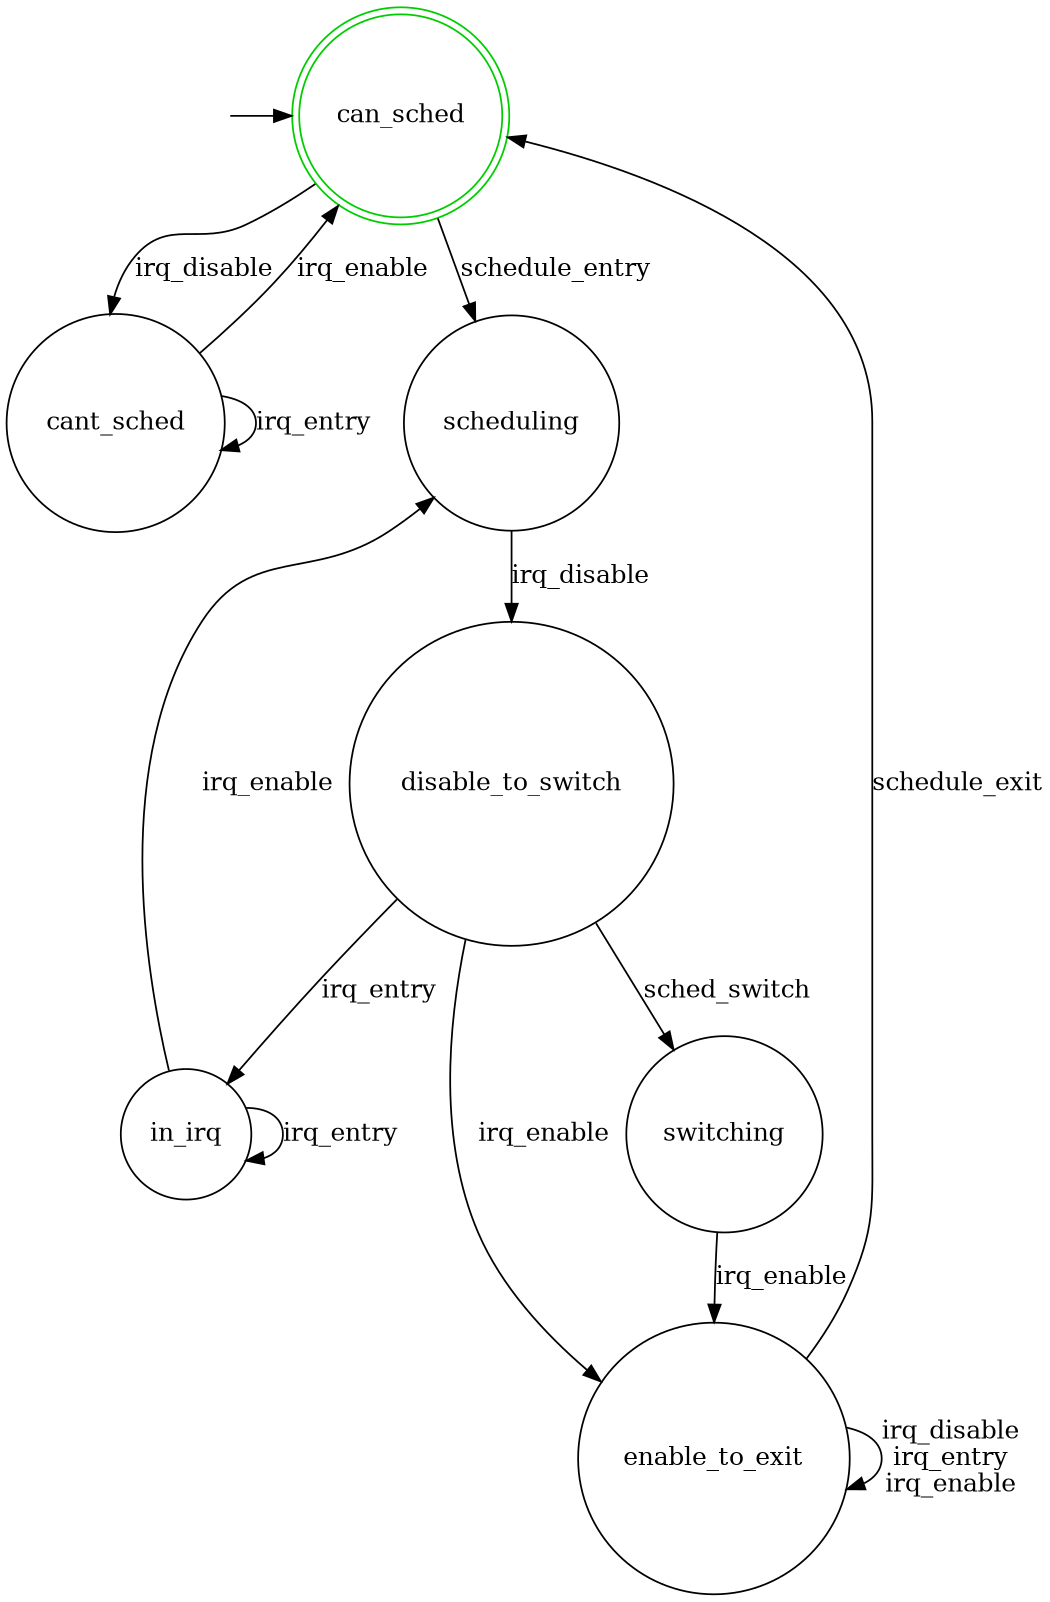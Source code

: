 digraph state_automaton {
	center = true;
	size = "7,11";
	{node [shape = plaintext, style=invis, label=""] "__init_can_sched"};
	{node [shape = doublecircle] "can_sched"};
	{node [shape = circle] "can_sched"};
	{node [shape = circle] "cant_sched"};
	{node [shape = circle] "disable_to_switch"};
	{node [shape = circle] "enable_to_exit"};
	{node [shape = circle] "in_irq"};
	{node [shape = circle] "scheduling"};
	{node [shape = circle] "switching"};
	"__init_can_sched" -> "can_sched";
	"can_sched" [label = "can_sched", color = green3];
	"can_sched" -> "cant_sched" [ label = "irq_disable" ];
	"can_sched" -> "scheduling" [ label = "schedule_entry" ];
	"cant_sched" [label = "cant_sched"];
	"cant_sched" -> "can_sched" [ label = "irq_enable" ];
	"cant_sched" -> "cant_sched" [ label = "irq_entry" ];
	"disable_to_switch" [label = "disable_to_switch"];
	"disable_to_switch" -> "enable_to_exit" [ label = "irq_enable" ];
	"disable_to_switch" -> "in_irq" [ label = "irq_entry" ];
	"disable_to_switch" -> "switching" [ label = "sched_switch" ];
	"enable_to_exit" [label = "enable_to_exit"];
	"enable_to_exit" -> "can_sched" [ label = "schedule_exit" ];
	"enable_to_exit" -> "enable_to_exit" [ label = "irq_disable\nirq_entry\nirq_enable" ];
	"in_irq" [label = "in_irq"];
	"in_irq" -> "in_irq" [ label = "irq_entry" ];
	"in_irq" -> "scheduling" [ label = "irq_enable" ];
	"scheduling" [label = "scheduling"];
	"scheduling" -> "disable_to_switch" [ label = "irq_disable" ];
	"switching" [label = "switching"];
	"switching" -> "enable_to_exit" [ label = "irq_enable" ];
	{ rank = min ;
		"__init_can_sched";
		"can_sched";
	}
}
